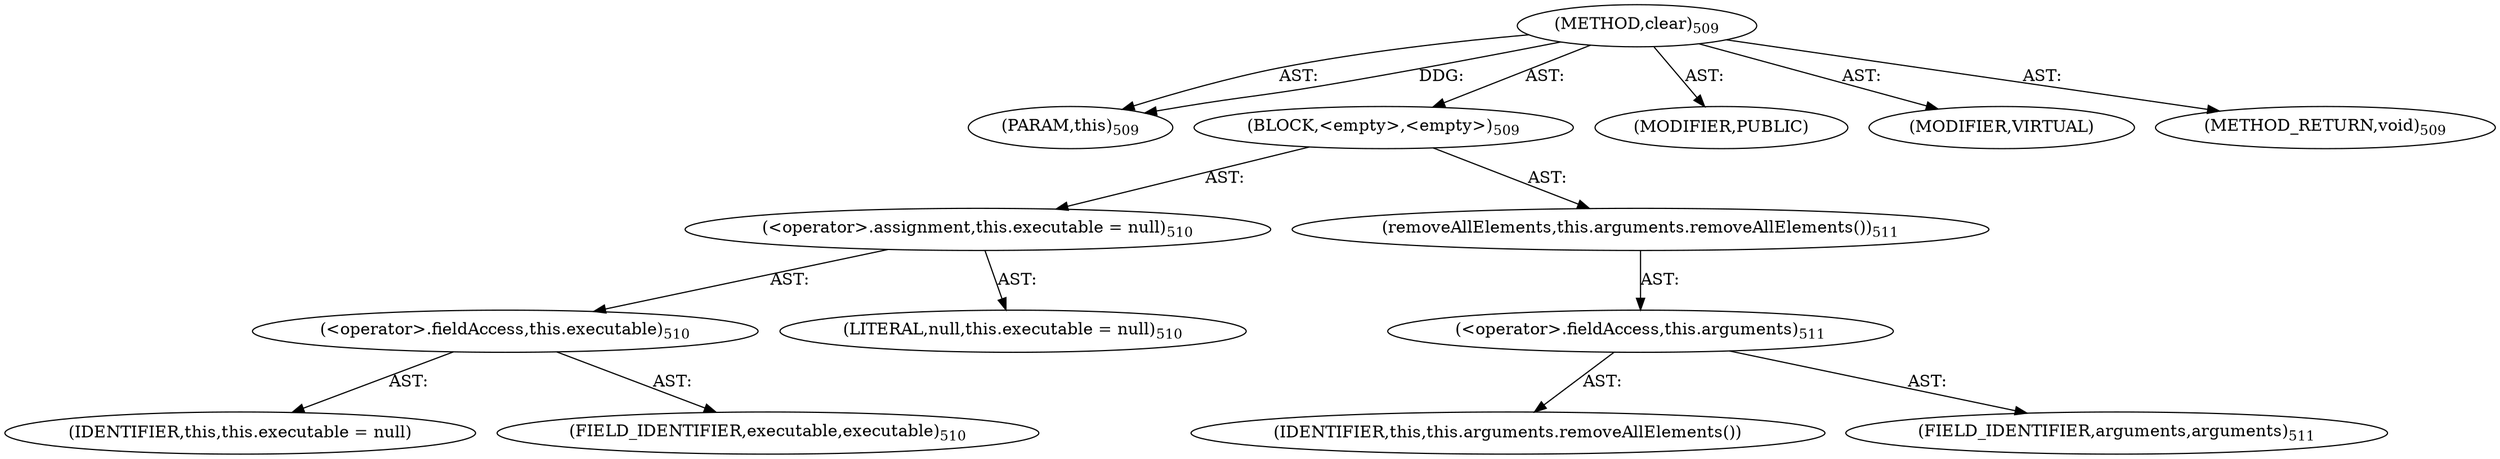 digraph "clear" {  
"111669149722" [label = <(METHOD,clear)<SUB>509</SUB>> ]
"115964117033" [label = <(PARAM,this)<SUB>509</SUB>> ]
"25769803848" [label = <(BLOCK,&lt;empty&gt;,&lt;empty&gt;)<SUB>509</SUB>> ]
"30064771348" [label = <(&lt;operator&gt;.assignment,this.executable = null)<SUB>510</SUB>> ]
"30064771349" [label = <(&lt;operator&gt;.fieldAccess,this.executable)<SUB>510</SUB>> ]
"68719476959" [label = <(IDENTIFIER,this,this.executable = null)> ]
"55834574893" [label = <(FIELD_IDENTIFIER,executable,executable)<SUB>510</SUB>> ]
"90194313281" [label = <(LITERAL,null,this.executable = null)<SUB>510</SUB>> ]
"30064771350" [label = <(removeAllElements,this.arguments.removeAllElements())<SUB>511</SUB>> ]
"30064771351" [label = <(&lt;operator&gt;.fieldAccess,this.arguments)<SUB>511</SUB>> ]
"68719476960" [label = <(IDENTIFIER,this,this.arguments.removeAllElements())> ]
"55834574894" [label = <(FIELD_IDENTIFIER,arguments,arguments)<SUB>511</SUB>> ]
"133143986236" [label = <(MODIFIER,PUBLIC)> ]
"133143986237" [label = <(MODIFIER,VIRTUAL)> ]
"128849018906" [label = <(METHOD_RETURN,void)<SUB>509</SUB>> ]
  "111669149722" -> "115964117033"  [ label = "AST: "] 
  "111669149722" -> "25769803848"  [ label = "AST: "] 
  "111669149722" -> "133143986236"  [ label = "AST: "] 
  "111669149722" -> "133143986237"  [ label = "AST: "] 
  "111669149722" -> "128849018906"  [ label = "AST: "] 
  "25769803848" -> "30064771348"  [ label = "AST: "] 
  "25769803848" -> "30064771350"  [ label = "AST: "] 
  "30064771348" -> "30064771349"  [ label = "AST: "] 
  "30064771348" -> "90194313281"  [ label = "AST: "] 
  "30064771349" -> "68719476959"  [ label = "AST: "] 
  "30064771349" -> "55834574893"  [ label = "AST: "] 
  "30064771350" -> "30064771351"  [ label = "AST: "] 
  "30064771351" -> "68719476960"  [ label = "AST: "] 
  "30064771351" -> "55834574894"  [ label = "AST: "] 
  "111669149722" -> "115964117033"  [ label = "DDG: "] 
}
